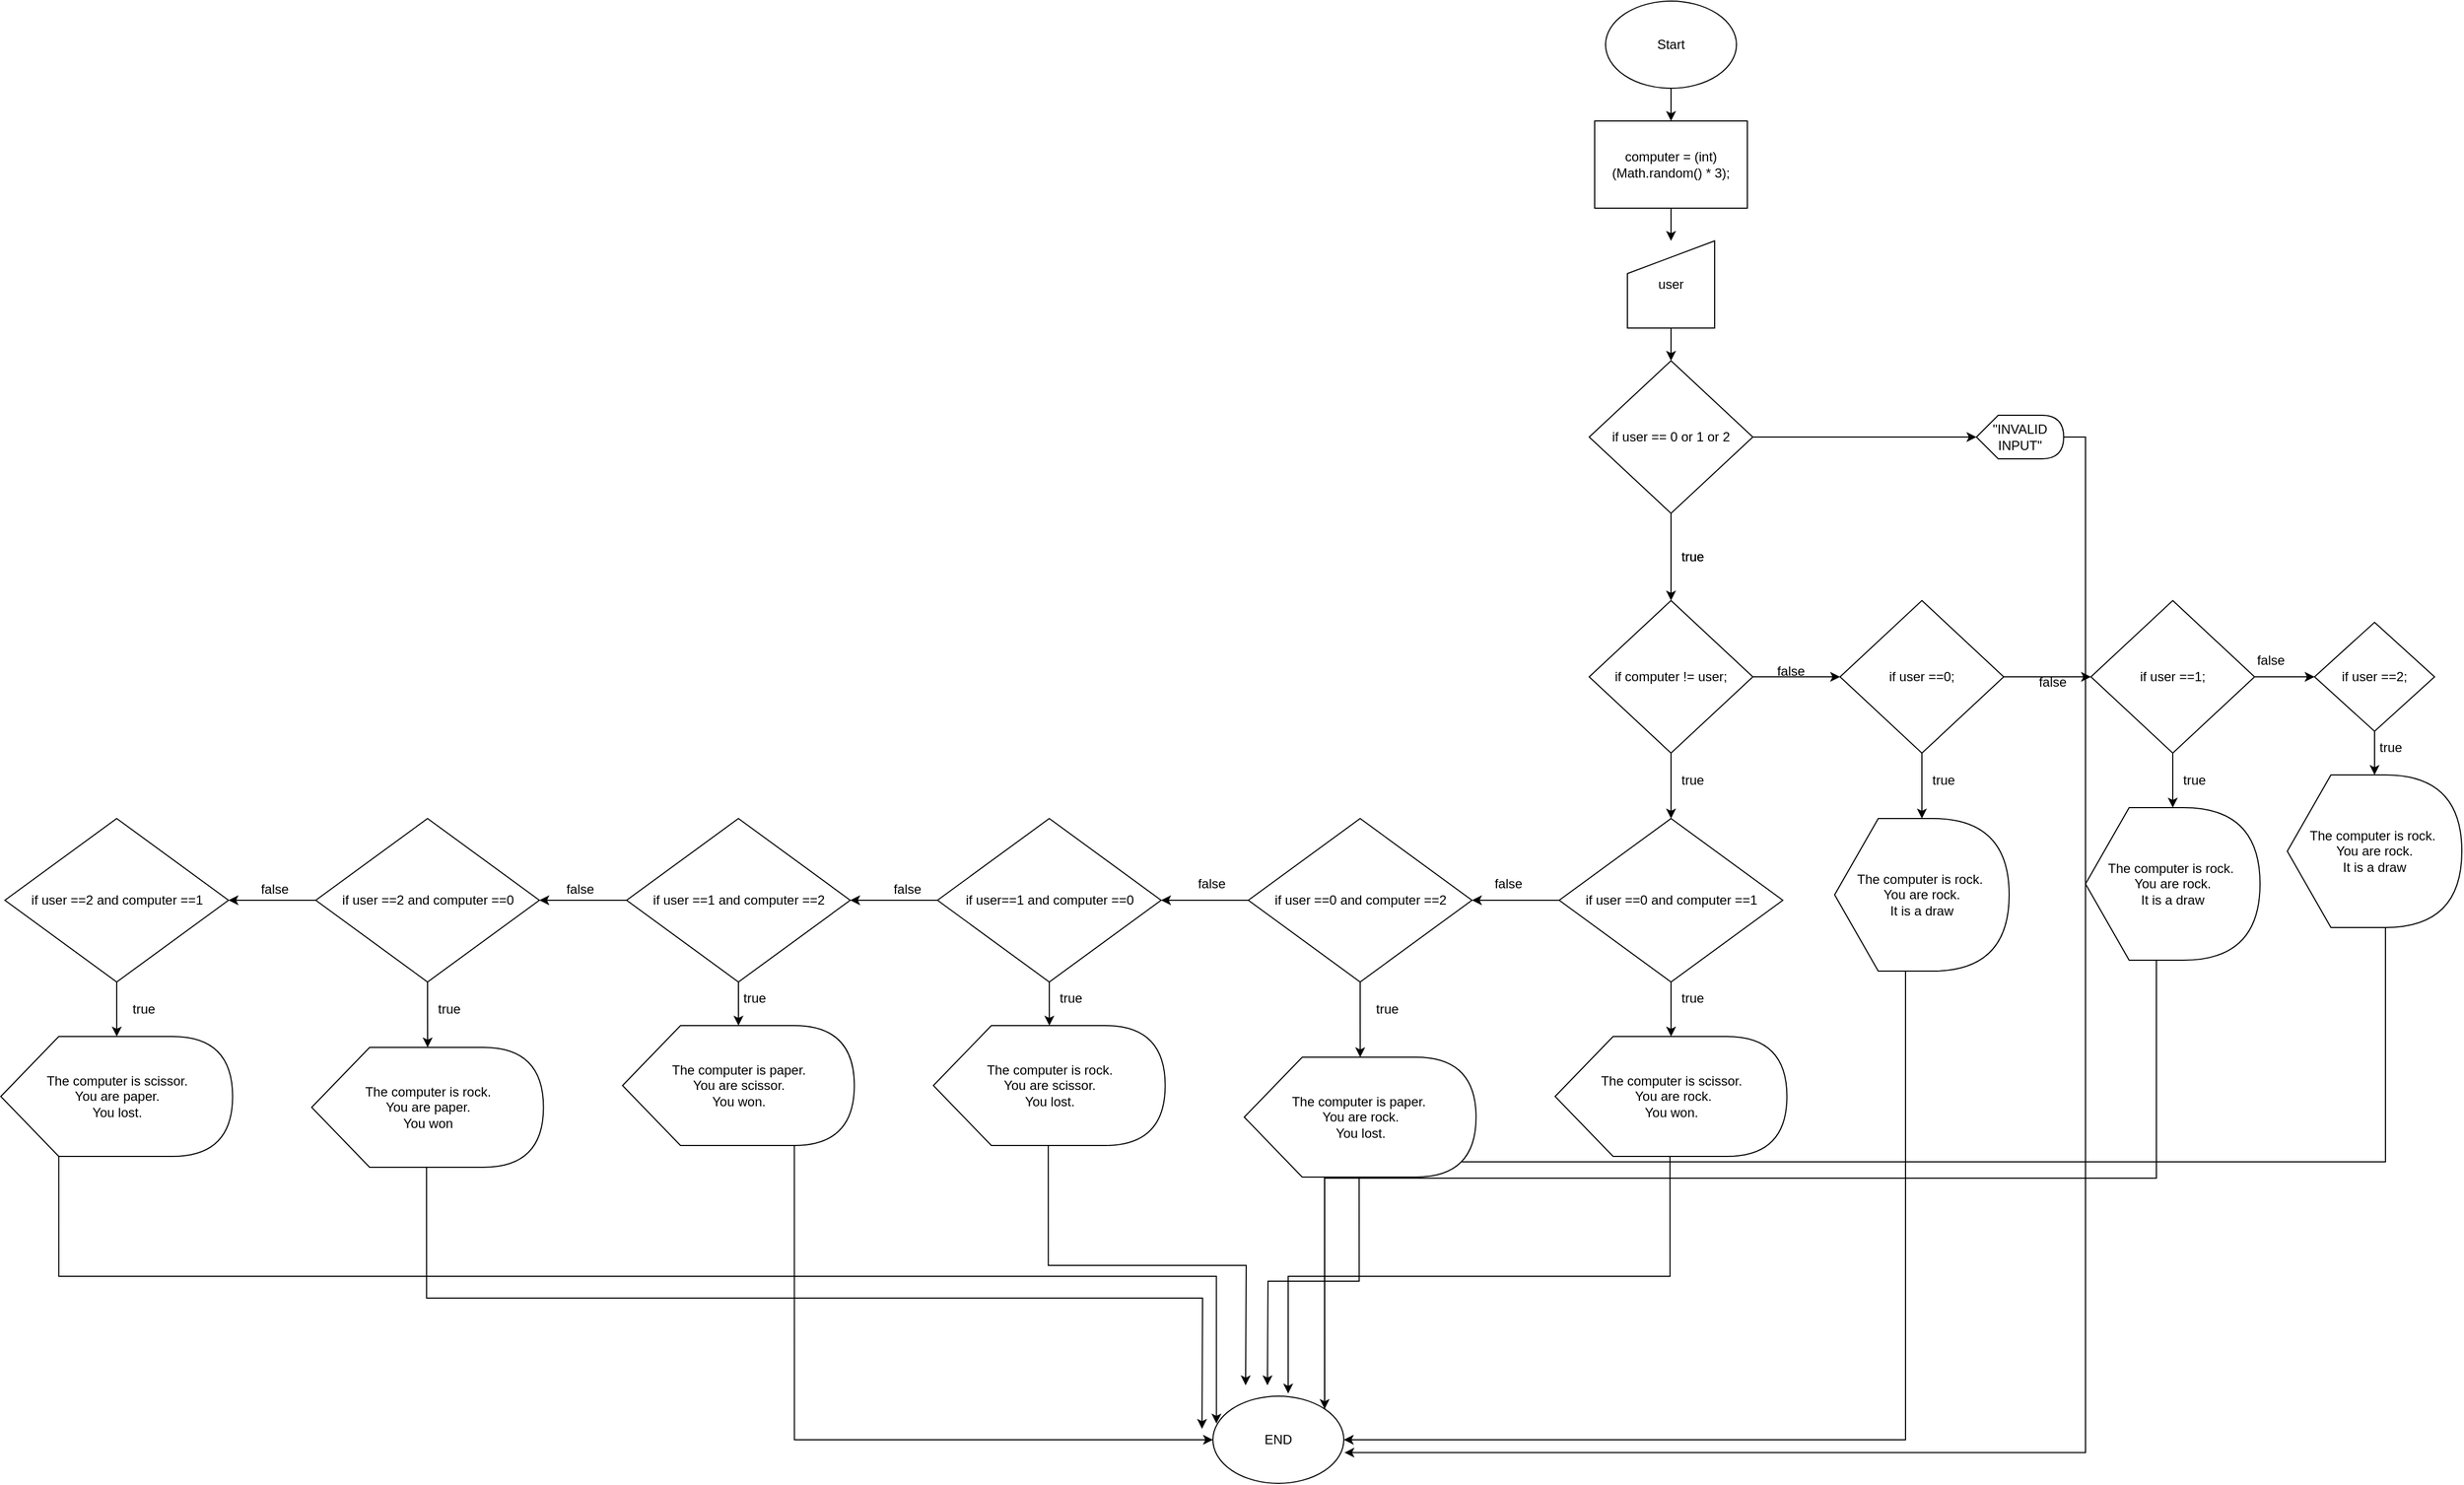 <mxfile version="24.4.13" type="github">
  <diagram id="C5RBs43oDa-KdzZeNtuy" name="Page-1">
    <mxGraphModel dx="5154" dy="1740" grid="1" gridSize="10" guides="1" tooltips="1" connect="1" arrows="1" fold="1" page="1" pageScale="1" pageWidth="827" pageHeight="1169" math="0" shadow="0">
      <root>
        <mxCell id="WIyWlLk6GJQsqaUBKTNV-0" />
        <mxCell id="WIyWlLk6GJQsqaUBKTNV-1" parent="WIyWlLk6GJQsqaUBKTNV-0" />
        <mxCell id="ndCa106eTkyf-9rv-nR3-2" value="" style="edgeStyle=orthogonalEdgeStyle;rounded=0;orthogonalLoop=1;jettySize=auto;html=1;" edge="1" parent="WIyWlLk6GJQsqaUBKTNV-1" source="ndCa106eTkyf-9rv-nR3-0" target="ndCa106eTkyf-9rv-nR3-1">
          <mxGeometry relative="1" as="geometry" />
        </mxCell>
        <mxCell id="ndCa106eTkyf-9rv-nR3-0" value="Start" style="ellipse;whiteSpace=wrap;html=1;" vertex="1" parent="WIyWlLk6GJQsqaUBKTNV-1">
          <mxGeometry x="350" y="90" width="120" height="80" as="geometry" />
        </mxCell>
        <mxCell id="ndCa106eTkyf-9rv-nR3-6" value="" style="edgeStyle=orthogonalEdgeStyle;rounded=0;orthogonalLoop=1;jettySize=auto;html=1;" edge="1" parent="WIyWlLk6GJQsqaUBKTNV-1" source="ndCa106eTkyf-9rv-nR3-1" target="ndCa106eTkyf-9rv-nR3-5">
          <mxGeometry relative="1" as="geometry" />
        </mxCell>
        <mxCell id="ndCa106eTkyf-9rv-nR3-1" value="&lt;p class=&quot;MsoNormal&quot;&gt;computer = (int) (Math.random() * 3);&lt;/p&gt;" style="rounded=0;whiteSpace=wrap;html=1;" vertex="1" parent="WIyWlLk6GJQsqaUBKTNV-1">
          <mxGeometry x="340" y="200" width="140" height="80" as="geometry" />
        </mxCell>
        <mxCell id="ndCa106eTkyf-9rv-nR3-8" value="" style="edgeStyle=orthogonalEdgeStyle;rounded=0;orthogonalLoop=1;jettySize=auto;html=1;" edge="1" parent="WIyWlLk6GJQsqaUBKTNV-1" source="ndCa106eTkyf-9rv-nR3-5" target="ndCa106eTkyf-9rv-nR3-7">
          <mxGeometry relative="1" as="geometry" />
        </mxCell>
        <mxCell id="ndCa106eTkyf-9rv-nR3-5" value="user" style="shape=manualInput;whiteSpace=wrap;html=1;" vertex="1" parent="WIyWlLk6GJQsqaUBKTNV-1">
          <mxGeometry x="370" y="310" width="80" height="80" as="geometry" />
        </mxCell>
        <mxCell id="ndCa106eTkyf-9rv-nR3-10" value="" style="edgeStyle=orthogonalEdgeStyle;rounded=0;orthogonalLoop=1;jettySize=auto;html=1;" edge="1" parent="WIyWlLk6GJQsqaUBKTNV-1" source="ndCa106eTkyf-9rv-nR3-7" target="ndCa106eTkyf-9rv-nR3-9">
          <mxGeometry relative="1" as="geometry" />
        </mxCell>
        <mxCell id="ndCa106eTkyf-9rv-nR3-85" style="edgeStyle=orthogonalEdgeStyle;rounded=0;orthogonalLoop=1;jettySize=auto;html=1;exitX=1;exitY=0.5;exitDx=0;exitDy=0;" edge="1" parent="WIyWlLk6GJQsqaUBKTNV-1" source="ndCa106eTkyf-9rv-nR3-7">
          <mxGeometry relative="1" as="geometry">
            <mxPoint x="690" y="490" as="targetPoint" />
          </mxGeometry>
        </mxCell>
        <mxCell id="ndCa106eTkyf-9rv-nR3-7" value="if user == 0 or 1 or 2" style="rhombus;whiteSpace=wrap;html=1;" vertex="1" parent="WIyWlLk6GJQsqaUBKTNV-1">
          <mxGeometry x="335" y="420" width="150" height="140" as="geometry" />
        </mxCell>
        <mxCell id="ndCa106eTkyf-9rv-nR3-12" value="" style="edgeStyle=orthogonalEdgeStyle;rounded=0;orthogonalLoop=1;jettySize=auto;html=1;" edge="1" parent="WIyWlLk6GJQsqaUBKTNV-1" source="ndCa106eTkyf-9rv-nR3-9" target="ndCa106eTkyf-9rv-nR3-11">
          <mxGeometry relative="1" as="geometry" />
        </mxCell>
        <mxCell id="ndCa106eTkyf-9rv-nR3-25" value="" style="edgeStyle=orthogonalEdgeStyle;rounded=0;orthogonalLoop=1;jettySize=auto;html=1;" edge="1" parent="WIyWlLk6GJQsqaUBKTNV-1" source="ndCa106eTkyf-9rv-nR3-9" target="ndCa106eTkyf-9rv-nR3-24">
          <mxGeometry relative="1" as="geometry" />
        </mxCell>
        <mxCell id="ndCa106eTkyf-9rv-nR3-9" value="if computer != user;" style="rhombus;whiteSpace=wrap;html=1;" vertex="1" parent="WIyWlLk6GJQsqaUBKTNV-1">
          <mxGeometry x="335" y="640" width="150" height="140" as="geometry" />
        </mxCell>
        <mxCell id="ndCa106eTkyf-9rv-nR3-14" value="" style="edgeStyle=orthogonalEdgeStyle;rounded=0;orthogonalLoop=1;jettySize=auto;html=1;" edge="1" parent="WIyWlLk6GJQsqaUBKTNV-1" source="ndCa106eTkyf-9rv-nR3-11" target="ndCa106eTkyf-9rv-nR3-13">
          <mxGeometry relative="1" as="geometry" />
        </mxCell>
        <mxCell id="ndCa106eTkyf-9rv-nR3-23" value="" style="edgeStyle=orthogonalEdgeStyle;rounded=0;orthogonalLoop=1;jettySize=auto;html=1;" edge="1" parent="WIyWlLk6GJQsqaUBKTNV-1" source="ndCa106eTkyf-9rv-nR3-11" target="ndCa106eTkyf-9rv-nR3-17">
          <mxGeometry relative="1" as="geometry" />
        </mxCell>
        <mxCell id="ndCa106eTkyf-9rv-nR3-11" value="if user ==0;" style="rhombus;whiteSpace=wrap;html=1;" vertex="1" parent="WIyWlLk6GJQsqaUBKTNV-1">
          <mxGeometry x="565" y="640" width="150" height="140" as="geometry" />
        </mxCell>
        <mxCell id="ndCa106eTkyf-9rv-nR3-16" value="" style="edgeStyle=orthogonalEdgeStyle;rounded=0;orthogonalLoop=1;jettySize=auto;html=1;" edge="1" parent="WIyWlLk6GJQsqaUBKTNV-1" source="ndCa106eTkyf-9rv-nR3-13" target="ndCa106eTkyf-9rv-nR3-15">
          <mxGeometry relative="1" as="geometry" />
        </mxCell>
        <mxCell id="ndCa106eTkyf-9rv-nR3-22" value="" style="edgeStyle=orthogonalEdgeStyle;rounded=0;orthogonalLoop=1;jettySize=auto;html=1;" edge="1" parent="WIyWlLk6GJQsqaUBKTNV-1" source="ndCa106eTkyf-9rv-nR3-13" target="ndCa106eTkyf-9rv-nR3-19">
          <mxGeometry relative="1" as="geometry" />
        </mxCell>
        <mxCell id="ndCa106eTkyf-9rv-nR3-13" value="if user ==1;" style="rhombus;whiteSpace=wrap;html=1;" vertex="1" parent="WIyWlLk6GJQsqaUBKTNV-1">
          <mxGeometry x="795" y="640" width="150" height="140" as="geometry" />
        </mxCell>
        <mxCell id="ndCa106eTkyf-9rv-nR3-21" value="" style="edgeStyle=orthogonalEdgeStyle;rounded=0;orthogonalLoop=1;jettySize=auto;html=1;" edge="1" parent="WIyWlLk6GJQsqaUBKTNV-1" source="ndCa106eTkyf-9rv-nR3-15" target="ndCa106eTkyf-9rv-nR3-20">
          <mxGeometry relative="1" as="geometry" />
        </mxCell>
        <mxCell id="ndCa106eTkyf-9rv-nR3-15" value="if user ==2;" style="rhombus;whiteSpace=wrap;html=1;" vertex="1" parent="WIyWlLk6GJQsqaUBKTNV-1">
          <mxGeometry x="1000" y="660" width="110" height="100" as="geometry" />
        </mxCell>
        <mxCell id="ndCa106eTkyf-9rv-nR3-75" style="edgeStyle=orthogonalEdgeStyle;rounded=0;orthogonalLoop=1;jettySize=auto;html=1;exitX=0;exitY=0;exitDx=65;exitDy=140;exitPerimeter=0;entryX=1;entryY=0.5;entryDx=0;entryDy=0;" edge="1" parent="WIyWlLk6GJQsqaUBKTNV-1" source="ndCa106eTkyf-9rv-nR3-17" target="ndCa106eTkyf-9rv-nR3-68">
          <mxGeometry relative="1" as="geometry" />
        </mxCell>
        <mxCell id="ndCa106eTkyf-9rv-nR3-17" value="The computer is rock.&amp;nbsp;&lt;div&gt;You are rock.&lt;/div&gt;&lt;div&gt;It is a draw&lt;/div&gt;" style="shape=display;whiteSpace=wrap;html=1;" vertex="1" parent="WIyWlLk6GJQsqaUBKTNV-1">
          <mxGeometry x="560" y="840" width="160" height="140" as="geometry" />
        </mxCell>
        <mxCell id="ndCa106eTkyf-9rv-nR3-76" style="edgeStyle=orthogonalEdgeStyle;rounded=0;orthogonalLoop=1;jettySize=auto;html=1;exitX=0;exitY=0;exitDx=65;exitDy=140;exitPerimeter=0;entryX=1;entryY=0;entryDx=0;entryDy=0;" edge="1" parent="WIyWlLk6GJQsqaUBKTNV-1" source="ndCa106eTkyf-9rv-nR3-19" target="ndCa106eTkyf-9rv-nR3-68">
          <mxGeometry relative="1" as="geometry" />
        </mxCell>
        <mxCell id="ndCa106eTkyf-9rv-nR3-19" value="The computer is rock.&amp;nbsp;&lt;div&gt;You are rock.&lt;/div&gt;&lt;div&gt;It is a draw&lt;/div&gt;" style="shape=display;whiteSpace=wrap;html=1;" vertex="1" parent="WIyWlLk6GJQsqaUBKTNV-1">
          <mxGeometry x="790" y="830" width="160" height="140" as="geometry" />
        </mxCell>
        <mxCell id="ndCa106eTkyf-9rv-nR3-77" style="edgeStyle=orthogonalEdgeStyle;rounded=0;orthogonalLoop=1;jettySize=auto;html=1;exitX=0;exitY=0;exitDx=90;exitDy=140;exitPerimeter=0;entryX=1;entryY=1;entryDx=0;entryDy=0;" edge="1" parent="WIyWlLk6GJQsqaUBKTNV-1" source="ndCa106eTkyf-9rv-nR3-20" target="ndCa106eTkyf-9rv-nR3-68">
          <mxGeometry relative="1" as="geometry">
            <mxPoint x="470" y="1440" as="targetPoint" />
          </mxGeometry>
        </mxCell>
        <mxCell id="ndCa106eTkyf-9rv-nR3-20" value="The computer is rock.&amp;nbsp;&lt;div&gt;You are rock.&lt;/div&gt;&lt;div&gt;It is a draw&lt;/div&gt;" style="shape=display;whiteSpace=wrap;html=1;" vertex="1" parent="WIyWlLk6GJQsqaUBKTNV-1">
          <mxGeometry x="975" y="800" width="160" height="140" as="geometry" />
        </mxCell>
        <mxCell id="ndCa106eTkyf-9rv-nR3-28" value="" style="edgeStyle=orthogonalEdgeStyle;rounded=0;orthogonalLoop=1;jettySize=auto;html=1;" edge="1" parent="WIyWlLk6GJQsqaUBKTNV-1" source="ndCa106eTkyf-9rv-nR3-24" target="ndCa106eTkyf-9rv-nR3-27">
          <mxGeometry relative="1" as="geometry" />
        </mxCell>
        <mxCell id="ndCa106eTkyf-9rv-nR3-50" value="" style="edgeStyle=orthogonalEdgeStyle;rounded=0;orthogonalLoop=1;jettySize=auto;html=1;" edge="1" parent="WIyWlLk6GJQsqaUBKTNV-1" source="ndCa106eTkyf-9rv-nR3-24" target="ndCa106eTkyf-9rv-nR3-45">
          <mxGeometry relative="1" as="geometry" />
        </mxCell>
        <mxCell id="ndCa106eTkyf-9rv-nR3-24" value="if user ==0 and computer ==1" style="rhombus;whiteSpace=wrap;html=1;" vertex="1" parent="WIyWlLk6GJQsqaUBKTNV-1">
          <mxGeometry x="307.5" y="840" width="205" height="150" as="geometry" />
        </mxCell>
        <mxCell id="ndCa106eTkyf-9rv-nR3-30" value="" style="edgeStyle=orthogonalEdgeStyle;rounded=0;orthogonalLoop=1;jettySize=auto;html=1;" edge="1" parent="WIyWlLk6GJQsqaUBKTNV-1" source="ndCa106eTkyf-9rv-nR3-27" target="ndCa106eTkyf-9rv-nR3-29">
          <mxGeometry relative="1" as="geometry" />
        </mxCell>
        <mxCell id="ndCa106eTkyf-9rv-nR3-49" value="" style="edgeStyle=orthogonalEdgeStyle;rounded=0;orthogonalLoop=1;jettySize=auto;html=1;" edge="1" parent="WIyWlLk6GJQsqaUBKTNV-1" source="ndCa106eTkyf-9rv-nR3-27" target="ndCa106eTkyf-9rv-nR3-47">
          <mxGeometry relative="1" as="geometry" />
        </mxCell>
        <mxCell id="ndCa106eTkyf-9rv-nR3-27" value="if user ==0 and computer ==2" style="rhombus;whiteSpace=wrap;html=1;" vertex="1" parent="WIyWlLk6GJQsqaUBKTNV-1">
          <mxGeometry x="22.5" y="840" width="205" height="150" as="geometry" />
        </mxCell>
        <mxCell id="ndCa106eTkyf-9rv-nR3-32" value="" style="edgeStyle=orthogonalEdgeStyle;rounded=0;orthogonalLoop=1;jettySize=auto;html=1;" edge="1" parent="WIyWlLk6GJQsqaUBKTNV-1" source="ndCa106eTkyf-9rv-nR3-29" target="ndCa106eTkyf-9rv-nR3-31">
          <mxGeometry relative="1" as="geometry" />
        </mxCell>
        <mxCell id="ndCa106eTkyf-9rv-nR3-44" value="" style="edgeStyle=orthogonalEdgeStyle;rounded=0;orthogonalLoop=1;jettySize=auto;html=1;" edge="1" parent="WIyWlLk6GJQsqaUBKTNV-1" source="ndCa106eTkyf-9rv-nR3-29" target="ndCa106eTkyf-9rv-nR3-43">
          <mxGeometry relative="1" as="geometry" />
        </mxCell>
        <mxCell id="ndCa106eTkyf-9rv-nR3-29" value="if user==1 and computer ==0" style="rhombus;whiteSpace=wrap;html=1;" vertex="1" parent="WIyWlLk6GJQsqaUBKTNV-1">
          <mxGeometry x="-262.5" y="840" width="205" height="150" as="geometry" />
        </mxCell>
        <mxCell id="ndCa106eTkyf-9rv-nR3-34" value="" style="edgeStyle=orthogonalEdgeStyle;rounded=0;orthogonalLoop=1;jettySize=auto;html=1;" edge="1" parent="WIyWlLk6GJQsqaUBKTNV-1" source="ndCa106eTkyf-9rv-nR3-31" target="ndCa106eTkyf-9rv-nR3-33">
          <mxGeometry relative="1" as="geometry" />
        </mxCell>
        <mxCell id="ndCa106eTkyf-9rv-nR3-42" value="" style="edgeStyle=orthogonalEdgeStyle;rounded=0;orthogonalLoop=1;jettySize=auto;html=1;" edge="1" parent="WIyWlLk6GJQsqaUBKTNV-1" source="ndCa106eTkyf-9rv-nR3-31" target="ndCa106eTkyf-9rv-nR3-41">
          <mxGeometry relative="1" as="geometry" />
        </mxCell>
        <mxCell id="ndCa106eTkyf-9rv-nR3-31" value="if user ==1 and computer ==2" style="rhombus;whiteSpace=wrap;html=1;" vertex="1" parent="WIyWlLk6GJQsqaUBKTNV-1">
          <mxGeometry x="-547.5" y="840" width="205" height="150" as="geometry" />
        </mxCell>
        <mxCell id="ndCa106eTkyf-9rv-nR3-36" value="" style="edgeStyle=orthogonalEdgeStyle;rounded=0;orthogonalLoop=1;jettySize=auto;html=1;" edge="1" parent="WIyWlLk6GJQsqaUBKTNV-1" source="ndCa106eTkyf-9rv-nR3-33" target="ndCa106eTkyf-9rv-nR3-35">
          <mxGeometry relative="1" as="geometry" />
        </mxCell>
        <mxCell id="ndCa106eTkyf-9rv-nR3-40" value="" style="edgeStyle=orthogonalEdgeStyle;rounded=0;orthogonalLoop=1;jettySize=auto;html=1;" edge="1" parent="WIyWlLk6GJQsqaUBKTNV-1" source="ndCa106eTkyf-9rv-nR3-33" target="ndCa106eTkyf-9rv-nR3-39">
          <mxGeometry relative="1" as="geometry" />
        </mxCell>
        <mxCell id="ndCa106eTkyf-9rv-nR3-33" value="if user ==2 and computer ==0" style="rhombus;whiteSpace=wrap;html=1;" vertex="1" parent="WIyWlLk6GJQsqaUBKTNV-1">
          <mxGeometry x="-832.5" y="840" width="205" height="150" as="geometry" />
        </mxCell>
        <mxCell id="ndCa106eTkyf-9rv-nR3-38" value="" style="edgeStyle=orthogonalEdgeStyle;rounded=0;orthogonalLoop=1;jettySize=auto;html=1;" edge="1" parent="WIyWlLk6GJQsqaUBKTNV-1" source="ndCa106eTkyf-9rv-nR3-35" target="ndCa106eTkyf-9rv-nR3-37">
          <mxGeometry relative="1" as="geometry" />
        </mxCell>
        <mxCell id="ndCa106eTkyf-9rv-nR3-35" value="if user ==2 and computer ==1" style="rhombus;whiteSpace=wrap;html=1;" vertex="1" parent="WIyWlLk6GJQsqaUBKTNV-1">
          <mxGeometry x="-1117.5" y="840" width="205" height="150" as="geometry" />
        </mxCell>
        <mxCell id="ndCa106eTkyf-9rv-nR3-37" value="The computer is scissor.&lt;div&gt;&amp;nbsp;You are paper.&amp;nbsp;&lt;div&gt;You lost.&lt;/div&gt;&lt;/div&gt;" style="shape=display;whiteSpace=wrap;html=1;" vertex="1" parent="WIyWlLk6GJQsqaUBKTNV-1">
          <mxGeometry x="-1121.25" y="1040" width="212.5" height="110" as="geometry" />
        </mxCell>
        <mxCell id="ndCa106eTkyf-9rv-nR3-74" style="edgeStyle=orthogonalEdgeStyle;rounded=0;orthogonalLoop=1;jettySize=auto;html=1;exitX=0;exitY=0;exitDx=105.312;exitDy=110;exitPerimeter=0;" edge="1" parent="WIyWlLk6GJQsqaUBKTNV-1" source="ndCa106eTkyf-9rv-nR3-39">
          <mxGeometry relative="1" as="geometry">
            <mxPoint x="-20" y="1400" as="targetPoint" />
          </mxGeometry>
        </mxCell>
        <mxCell id="ndCa106eTkyf-9rv-nR3-39" value="The computer is rock.&lt;div&gt;You are paper.&lt;/div&gt;&lt;div&gt;You won&lt;/div&gt;" style="shape=display;whiteSpace=wrap;html=1;" vertex="1" parent="WIyWlLk6GJQsqaUBKTNV-1">
          <mxGeometry x="-836.25" y="1050" width="212.5" height="110" as="geometry" />
        </mxCell>
        <mxCell id="ndCa106eTkyf-9rv-nR3-72" style="edgeStyle=orthogonalEdgeStyle;rounded=0;orthogonalLoop=1;jettySize=auto;html=1;exitX=0;exitY=0;exitDx=157.5;exitDy=110;exitPerimeter=0;entryX=0;entryY=0.5;entryDx=0;entryDy=0;" edge="1" parent="WIyWlLk6GJQsqaUBKTNV-1" source="ndCa106eTkyf-9rv-nR3-41" target="ndCa106eTkyf-9rv-nR3-68">
          <mxGeometry relative="1" as="geometry" />
        </mxCell>
        <mxCell id="ndCa106eTkyf-9rv-nR3-41" value="The computer is paper.&lt;div&gt;&amp;nbsp;You are scissor.&amp;nbsp;&lt;div&gt;You won.&lt;/div&gt;&lt;/div&gt;" style="shape=display;whiteSpace=wrap;html=1;" vertex="1" parent="WIyWlLk6GJQsqaUBKTNV-1">
          <mxGeometry x="-551.25" y="1030" width="212.5" height="110" as="geometry" />
        </mxCell>
        <mxCell id="ndCa106eTkyf-9rv-nR3-71" style="edgeStyle=orthogonalEdgeStyle;rounded=0;orthogonalLoop=1;jettySize=auto;html=1;exitX=0;exitY=0;exitDx=105.312;exitDy=110;exitPerimeter=0;" edge="1" parent="WIyWlLk6GJQsqaUBKTNV-1" source="ndCa106eTkyf-9rv-nR3-43">
          <mxGeometry relative="1" as="geometry">
            <mxPoint x="20" y="1360" as="targetPoint" />
          </mxGeometry>
        </mxCell>
        <mxCell id="ndCa106eTkyf-9rv-nR3-43" value="The computer is rock.&lt;div&gt;You are scissor.&lt;/div&gt;&lt;div&gt;You lost.&lt;/div&gt;" style="shape=display;whiteSpace=wrap;html=1;" vertex="1" parent="WIyWlLk6GJQsqaUBKTNV-1">
          <mxGeometry x="-266.25" y="1030" width="212.5" height="110" as="geometry" />
        </mxCell>
        <mxCell id="ndCa106eTkyf-9rv-nR3-45" value="The computer is scissor.&lt;div&gt;&amp;nbsp;You are rock.&lt;/div&gt;&lt;div&gt;&lt;span style=&quot;background-color: initial;&quot;&gt;You won.&lt;/span&gt;&lt;/div&gt;" style="shape=display;whiteSpace=wrap;html=1;" vertex="1" parent="WIyWlLk6GJQsqaUBKTNV-1">
          <mxGeometry x="303.75" y="1040" width="212.5" height="110" as="geometry" />
        </mxCell>
        <mxCell id="ndCa106eTkyf-9rv-nR3-69" style="edgeStyle=orthogonalEdgeStyle;rounded=0;orthogonalLoop=1;jettySize=auto;html=1;exitX=0;exitY=0;exitDx=105.312;exitDy=110;exitPerimeter=0;" edge="1" parent="WIyWlLk6GJQsqaUBKTNV-1" source="ndCa106eTkyf-9rv-nR3-47">
          <mxGeometry relative="1" as="geometry">
            <mxPoint x="40" y="1360" as="targetPoint" />
          </mxGeometry>
        </mxCell>
        <mxCell id="ndCa106eTkyf-9rv-nR3-47" value="The computer is paper.&amp;nbsp;&lt;div&gt;You are rock.&lt;/div&gt;&lt;div&gt;You lost.&lt;/div&gt;" style="shape=display;whiteSpace=wrap;html=1;" vertex="1" parent="WIyWlLk6GJQsqaUBKTNV-1">
          <mxGeometry x="18.75" y="1059" width="212.5" height="110" as="geometry" />
        </mxCell>
        <mxCell id="ndCa106eTkyf-9rv-nR3-51" value="true" style="text;html=1;align=center;verticalAlign=middle;whiteSpace=wrap;rounded=0;" vertex="1" parent="WIyWlLk6GJQsqaUBKTNV-1">
          <mxGeometry x="400" y="584.5" width="60" height="30" as="geometry" />
        </mxCell>
        <mxCell id="ndCa106eTkyf-9rv-nR3-52" value="true" style="text;html=1;align=center;verticalAlign=middle;whiteSpace=wrap;rounded=0;" vertex="1" parent="WIyWlLk6GJQsqaUBKTNV-1">
          <mxGeometry x="400" y="584.5" width="60" height="30" as="geometry" />
        </mxCell>
        <mxCell id="ndCa106eTkyf-9rv-nR3-53" value="true" style="text;html=1;align=center;verticalAlign=middle;whiteSpace=wrap;rounded=0;" vertex="1" parent="WIyWlLk6GJQsqaUBKTNV-1">
          <mxGeometry x="400" y="790" width="60" height="30" as="geometry" />
        </mxCell>
        <mxCell id="ndCa106eTkyf-9rv-nR3-54" value="true" style="text;html=1;align=center;verticalAlign=middle;whiteSpace=wrap;rounded=0;" vertex="1" parent="WIyWlLk6GJQsqaUBKTNV-1">
          <mxGeometry x="400" y="990" width="60" height="30" as="geometry" />
        </mxCell>
        <mxCell id="ndCa106eTkyf-9rv-nR3-55" value="true" style="text;html=1;align=center;verticalAlign=middle;whiteSpace=wrap;rounded=0;" vertex="1" parent="WIyWlLk6GJQsqaUBKTNV-1">
          <mxGeometry x="120" y="1000" width="60" height="30" as="geometry" />
        </mxCell>
        <mxCell id="ndCa106eTkyf-9rv-nR3-56" value="true" style="text;html=1;align=center;verticalAlign=middle;whiteSpace=wrap;rounded=0;" vertex="1" parent="WIyWlLk6GJQsqaUBKTNV-1">
          <mxGeometry x="-170" y="990" width="60" height="30" as="geometry" />
        </mxCell>
        <mxCell id="ndCa106eTkyf-9rv-nR3-57" value="true" style="text;html=1;align=center;verticalAlign=middle;whiteSpace=wrap;rounded=0;" vertex="1" parent="WIyWlLk6GJQsqaUBKTNV-1">
          <mxGeometry x="-460" y="990" width="60" height="30" as="geometry" />
        </mxCell>
        <mxCell id="ndCa106eTkyf-9rv-nR3-58" value="true" style="text;html=1;align=center;verticalAlign=middle;whiteSpace=wrap;rounded=0;" vertex="1" parent="WIyWlLk6GJQsqaUBKTNV-1">
          <mxGeometry x="-740" y="1000" width="60" height="30" as="geometry" />
        </mxCell>
        <mxCell id="ndCa106eTkyf-9rv-nR3-59" value="true" style="text;html=1;align=center;verticalAlign=middle;whiteSpace=wrap;rounded=0;" vertex="1" parent="WIyWlLk6GJQsqaUBKTNV-1">
          <mxGeometry x="-1020" y="1000" width="60" height="30" as="geometry" />
        </mxCell>
        <mxCell id="ndCa106eTkyf-9rv-nR3-61" value="false" style="text;html=1;align=center;verticalAlign=middle;whiteSpace=wrap;rounded=0;" vertex="1" parent="WIyWlLk6GJQsqaUBKTNV-1">
          <mxGeometry x="231.25" y="885" width="60" height="30" as="geometry" />
        </mxCell>
        <mxCell id="ndCa106eTkyf-9rv-nR3-62" value="false" style="text;html=1;align=center;verticalAlign=middle;whiteSpace=wrap;rounded=0;" vertex="1" parent="WIyWlLk6GJQsqaUBKTNV-1">
          <mxGeometry x="-41.25" y="885" width="60" height="30" as="geometry" />
        </mxCell>
        <mxCell id="ndCa106eTkyf-9rv-nR3-63" value="false" style="text;html=1;align=center;verticalAlign=middle;whiteSpace=wrap;rounded=0;" vertex="1" parent="WIyWlLk6GJQsqaUBKTNV-1">
          <mxGeometry x="-320" y="890" width="60" height="30" as="geometry" />
        </mxCell>
        <mxCell id="ndCa106eTkyf-9rv-nR3-64" value="false" style="text;html=1;align=center;verticalAlign=middle;whiteSpace=wrap;rounded=0;" vertex="1" parent="WIyWlLk6GJQsqaUBKTNV-1">
          <mxGeometry x="-620" y="890" width="60" height="30" as="geometry" />
        </mxCell>
        <mxCell id="ndCa106eTkyf-9rv-nR3-65" value="false" style="text;html=1;align=center;verticalAlign=middle;whiteSpace=wrap;rounded=0;" vertex="1" parent="WIyWlLk6GJQsqaUBKTNV-1">
          <mxGeometry x="-900" y="890" width="60" height="30" as="geometry" />
        </mxCell>
        <mxCell id="ndCa106eTkyf-9rv-nR3-68" value="END" style="ellipse;whiteSpace=wrap;html=1;" vertex="1" parent="WIyWlLk6GJQsqaUBKTNV-1">
          <mxGeometry x="-10" y="1370" width="120" height="80" as="geometry" />
        </mxCell>
        <mxCell id="ndCa106eTkyf-9rv-nR3-70" style="edgeStyle=orthogonalEdgeStyle;rounded=0;orthogonalLoop=1;jettySize=auto;html=1;exitX=0;exitY=0;exitDx=105.312;exitDy=110;exitPerimeter=0;entryX=0.575;entryY=-0.031;entryDx=0;entryDy=0;entryPerimeter=0;" edge="1" parent="WIyWlLk6GJQsqaUBKTNV-1" source="ndCa106eTkyf-9rv-nR3-45" target="ndCa106eTkyf-9rv-nR3-68">
          <mxGeometry relative="1" as="geometry" />
        </mxCell>
        <mxCell id="ndCa106eTkyf-9rv-nR3-73" style="edgeStyle=orthogonalEdgeStyle;rounded=0;orthogonalLoop=1;jettySize=auto;html=1;exitX=0;exitY=0;exitDx=53.125;exitDy=110;exitPerimeter=0;entryX=0.027;entryY=0.314;entryDx=0;entryDy=0;entryPerimeter=0;" edge="1" parent="WIyWlLk6GJQsqaUBKTNV-1" source="ndCa106eTkyf-9rv-nR3-37" target="ndCa106eTkyf-9rv-nR3-68">
          <mxGeometry relative="1" as="geometry" />
        </mxCell>
        <mxCell id="ndCa106eTkyf-9rv-nR3-78" value="false" style="text;html=1;align=center;verticalAlign=middle;whiteSpace=wrap;rounded=0;" vertex="1" parent="WIyWlLk6GJQsqaUBKTNV-1">
          <mxGeometry x="490" y="690" width="60" height="30" as="geometry" />
        </mxCell>
        <mxCell id="ndCa106eTkyf-9rv-nR3-79" value="false" style="text;html=1;align=center;verticalAlign=middle;whiteSpace=wrap;rounded=0;" vertex="1" parent="WIyWlLk6GJQsqaUBKTNV-1">
          <mxGeometry x="730" y="700" width="60" height="30" as="geometry" />
        </mxCell>
        <mxCell id="ndCa106eTkyf-9rv-nR3-80" value="false" style="text;html=1;align=center;verticalAlign=middle;whiteSpace=wrap;rounded=0;" vertex="1" parent="WIyWlLk6GJQsqaUBKTNV-1">
          <mxGeometry x="930" y="680" width="60" height="30" as="geometry" />
        </mxCell>
        <mxCell id="ndCa106eTkyf-9rv-nR3-81" value="true" style="text;html=1;align=center;verticalAlign=middle;whiteSpace=wrap;rounded=0;" vertex="1" parent="WIyWlLk6GJQsqaUBKTNV-1">
          <mxGeometry x="630" y="790" width="60" height="30" as="geometry" />
        </mxCell>
        <mxCell id="ndCa106eTkyf-9rv-nR3-82" value="true" style="text;html=1;align=center;verticalAlign=middle;whiteSpace=wrap;rounded=0;" vertex="1" parent="WIyWlLk6GJQsqaUBKTNV-1">
          <mxGeometry x="860" y="790" width="60" height="30" as="geometry" />
        </mxCell>
        <mxCell id="ndCa106eTkyf-9rv-nR3-83" value="true" style="text;html=1;align=center;verticalAlign=middle;whiteSpace=wrap;rounded=0;" vertex="1" parent="WIyWlLk6GJQsqaUBKTNV-1">
          <mxGeometry x="1040" y="760" width="60" height="30" as="geometry" />
        </mxCell>
        <mxCell id="ndCa106eTkyf-9rv-nR3-84" value="&quot;INVALID INPUT&quot;" style="shape=display;whiteSpace=wrap;html=1;" vertex="1" parent="WIyWlLk6GJQsqaUBKTNV-1">
          <mxGeometry x="690" y="470" width="80" height="40" as="geometry" />
        </mxCell>
        <mxCell id="ndCa106eTkyf-9rv-nR3-86" style="edgeStyle=orthogonalEdgeStyle;rounded=0;orthogonalLoop=1;jettySize=auto;html=1;exitX=1;exitY=0.5;exitDx=0;exitDy=0;exitPerimeter=0;entryX=1.005;entryY=0.647;entryDx=0;entryDy=0;entryPerimeter=0;" edge="1" parent="WIyWlLk6GJQsqaUBKTNV-1" source="ndCa106eTkyf-9rv-nR3-84" target="ndCa106eTkyf-9rv-nR3-68">
          <mxGeometry relative="1" as="geometry" />
        </mxCell>
      </root>
    </mxGraphModel>
  </diagram>
</mxfile>
